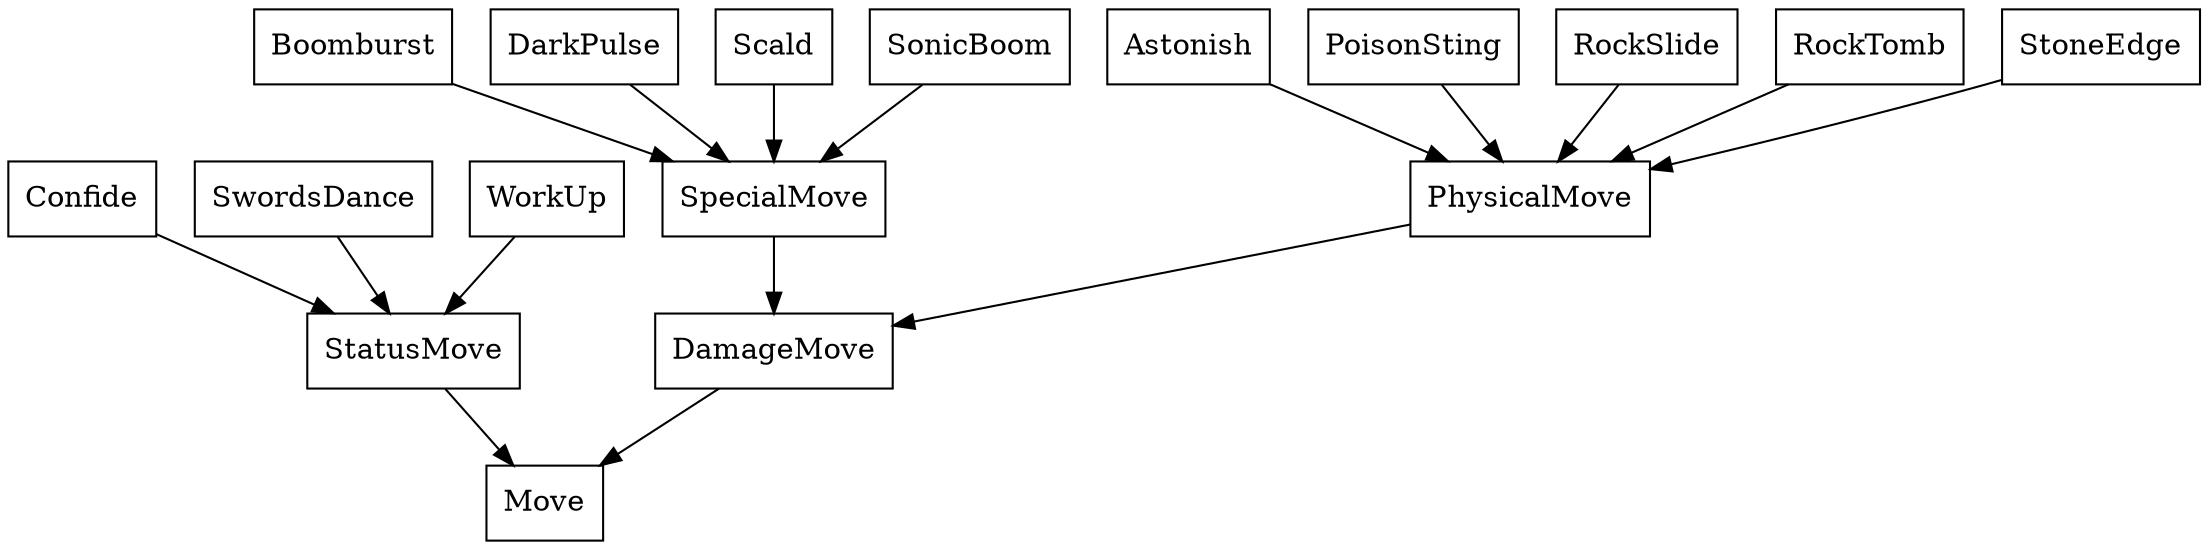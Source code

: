 digraph Attacks {
    PhysicalMove [shape="record"]
    SpecialMove [shape="record"]
    DamageMove [shape="record"]
    StatusMove [shape="record"]
    Move [shape="record"]
    
    Astonish [shape="record"]
    Boomburst [shape="record"]
    Confide [shape="record"]
    DarkPulse [shape="record"]
    PoisonSting [shape="record"]
    RockSlide [shape="record"]
    RockTomb [shape="record"]
    Scald [shape="record"]
    SonicBoom [shape="record"]
    StoneEdge [shape="record"]
    SwordsDance [shape="record"]
    WorkUp [shape="record"]
    
    PhysicalMove -> DamageMove
    SpecialMove -> DamageMove
    DamageMove -> Move
    StatusMove -> Move
    
    Astonish -> PhysicalMove
    Boomburst -> SpecialMove
    Confide -> StatusMove
    DarkPulse -> SpecialMove
    PoisonSting -> PhysicalMove
    RockSlide -> PhysicalMove
    RockTomb -> PhysicalMove
    Scald -> SpecialMove
    SonicBoom -> SpecialMove
    StoneEdge -> PhysicalMove
    SwordsDance -> StatusMove
    WorkUp -> StatusMove
}
